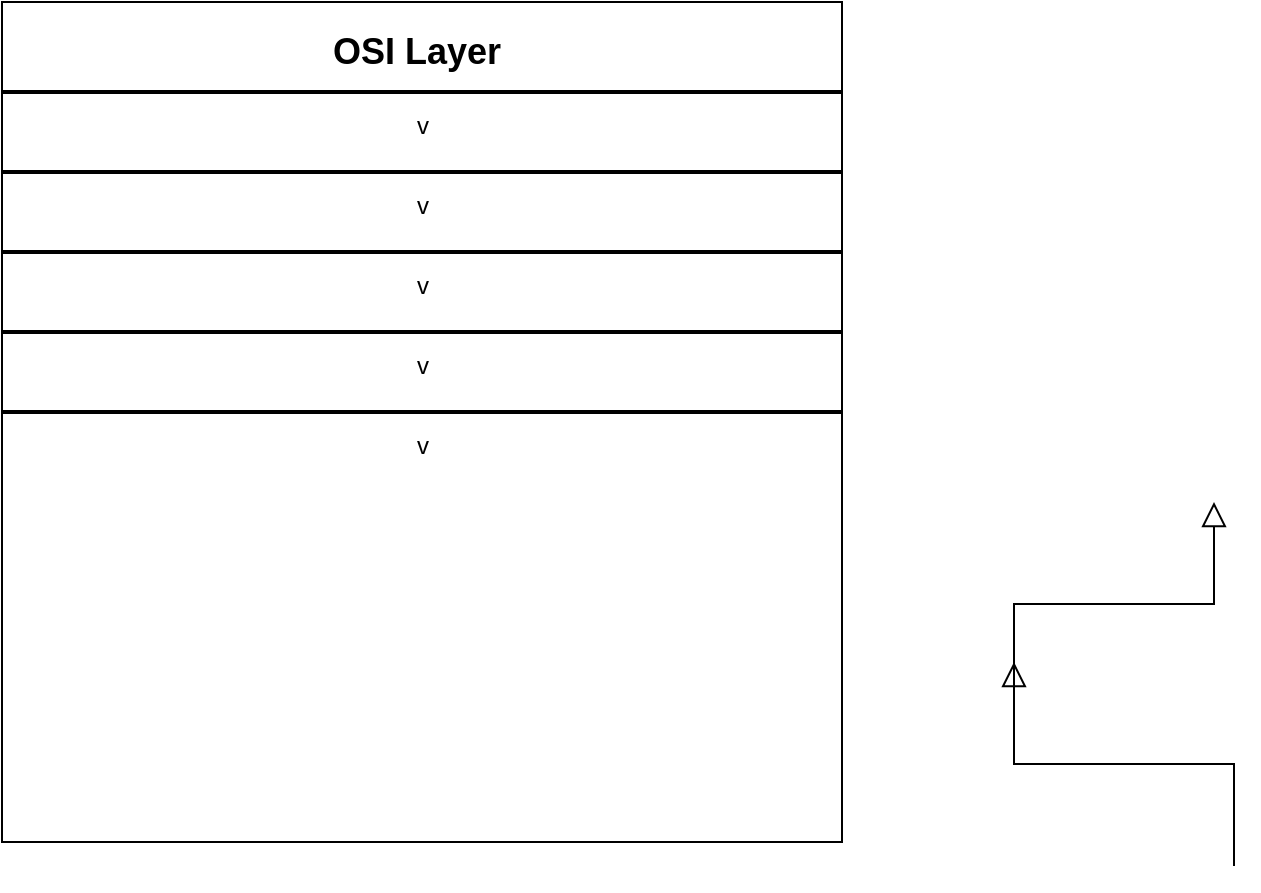 <mxfile version="22.1.15" type="github">
  <diagram id="C5RBs43oDa-KdzZeNtuy" name="Page-1">
    <mxGraphModel dx="954" dy="620" grid="1" gridSize="10" guides="1" tooltips="1" connect="1" arrows="1" fold="1" page="1" pageScale="1" pageWidth="827" pageHeight="1169" math="0" shadow="0">
      <root>
        <mxCell id="WIyWlLk6GJQsqaUBKTNV-0" />
        <mxCell id="WIyWlLk6GJQsqaUBKTNV-1" parent="WIyWlLk6GJQsqaUBKTNV-0" />
        <mxCell id="zkfFHV4jXpPFQw0GAbJ--12" value="" style="endArrow=block;endSize=10;endFill=0;shadow=0;strokeWidth=1;rounded=0;edgeStyle=elbowEdgeStyle;elbow=vertical;labelBackgroundColor=none;fontColor=default;" parent="WIyWlLk6GJQsqaUBKTNV-1" edge="1">
          <mxGeometry width="160" relative="1" as="geometry">
            <mxPoint x="710" y="452" as="sourcePoint" />
            <mxPoint x="810" y="350" as="targetPoint" />
          </mxGeometry>
        </mxCell>
        <mxCell id="zkfFHV4jXpPFQw0GAbJ--16" value="" style="endArrow=block;endSize=10;endFill=0;shadow=0;strokeWidth=1;rounded=0;edgeStyle=elbowEdgeStyle;elbow=vertical;labelBackgroundColor=none;fontColor=default;" parent="WIyWlLk6GJQsqaUBKTNV-1" edge="1">
          <mxGeometry width="160" relative="1" as="geometry">
            <mxPoint x="820" y="532" as="sourcePoint" />
            <mxPoint x="710" y="430" as="targetPoint" />
          </mxGeometry>
        </mxCell>
        <mxCell id="ki_4PCRZekq51-hdW51g-6" value="" style="whiteSpace=wrap;html=1;aspect=fixed;labelBackgroundColor=none;" vertex="1" parent="WIyWlLk6GJQsqaUBKTNV-1">
          <mxGeometry x="204" y="100" width="420" height="420" as="geometry" />
        </mxCell>
        <mxCell id="ki_4PCRZekq51-hdW51g-12" value="v" style="line;strokeWidth=2;html=1;" vertex="1" parent="WIyWlLk6GJQsqaUBKTNV-1">
          <mxGeometry x="204" y="140" width="420" height="10" as="geometry" />
        </mxCell>
        <mxCell id="ki_4PCRZekq51-hdW51g-14" value="OSI Layer&amp;nbsp;" style="text;html=1;strokeColor=none;fillColor=none;align=center;verticalAlign=middle;whiteSpace=wrap;rounded=0;fontStyle=1;fontSize=18;" vertex="1" parent="WIyWlLk6GJQsqaUBKTNV-1">
          <mxGeometry x="259" y="110" width="310" height="30" as="geometry" />
        </mxCell>
        <mxCell id="ki_4PCRZekq51-hdW51g-18" value="v" style="line;strokeWidth=2;html=1;" vertex="1" parent="WIyWlLk6GJQsqaUBKTNV-1">
          <mxGeometry x="204" y="180" width="420" height="10" as="geometry" />
        </mxCell>
        <mxCell id="ki_4PCRZekq51-hdW51g-19" value="v" style="line;strokeWidth=2;html=1;" vertex="1" parent="WIyWlLk6GJQsqaUBKTNV-1">
          <mxGeometry x="204" y="220" width="420" height="10" as="geometry" />
        </mxCell>
        <mxCell id="ki_4PCRZekq51-hdW51g-20" value="v" style="line;strokeWidth=2;html=1;" vertex="1" parent="WIyWlLk6GJQsqaUBKTNV-1">
          <mxGeometry x="204" y="260" width="420" height="10" as="geometry" />
        </mxCell>
        <mxCell id="ki_4PCRZekq51-hdW51g-21" value="v" style="line;strokeWidth=2;html=1;" vertex="1" parent="WIyWlLk6GJQsqaUBKTNV-1">
          <mxGeometry x="204" y="300" width="420" height="10" as="geometry" />
        </mxCell>
      </root>
    </mxGraphModel>
  </diagram>
</mxfile>
